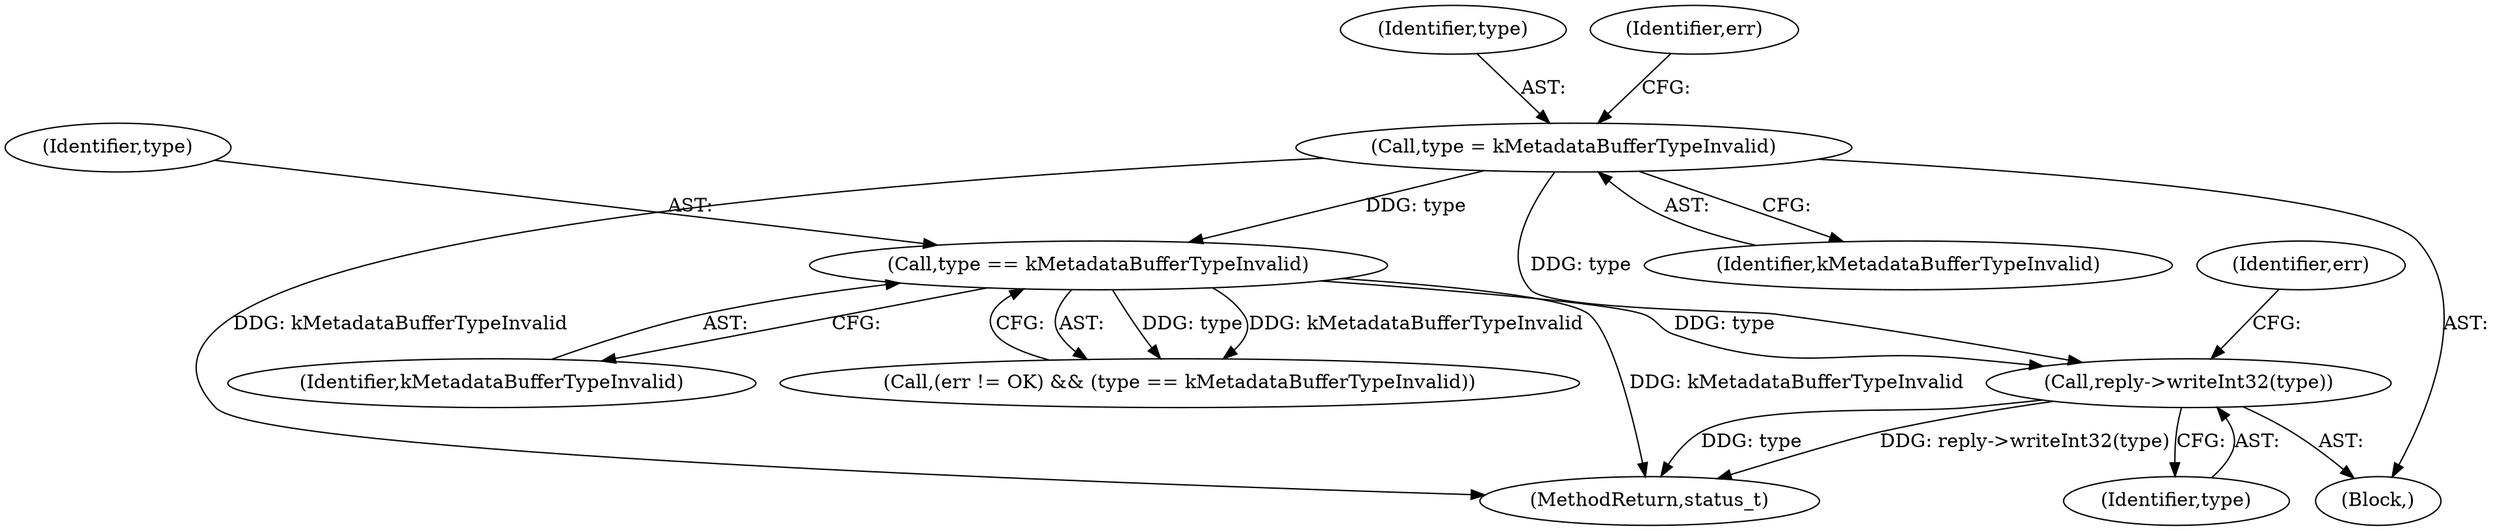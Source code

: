 digraph "0_Android_8d87321b704cb3f88e8cae668937d001fd63d5e3@API" {
"1000668" [label="(Call,reply->writeInt32(type))"];
"1000643" [label="(Call,type = kMetadataBufferTypeInvalid)"];
"1000661" [label="(Call,type == kMetadataBufferTypeInvalid)"];
"1000669" [label="(Identifier,type)"];
"1001207" [label="(MethodReturn,status_t)"];
"1000661" [label="(Call,type == kMetadataBufferTypeInvalid)"];
"1000644" [label="(Identifier,type)"];
"1000663" [label="(Identifier,kMetadataBufferTypeInvalid)"];
"1000662" [label="(Identifier,type)"];
"1000657" [label="(Call,(err != OK) && (type == kMetadataBufferTypeInvalid))"];
"1000668" [label="(Call,reply->writeInt32(type))"];
"1000671" [label="(Identifier,err)"];
"1000648" [label="(Identifier,err)"];
"1000645" [label="(Identifier,kMetadataBufferTypeInvalid)"];
"1000643" [label="(Call,type = kMetadataBufferTypeInvalid)"];
"1000626" [label="(Block,)"];
"1000668" -> "1000626"  [label="AST: "];
"1000668" -> "1000669"  [label="CFG: "];
"1000669" -> "1000668"  [label="AST: "];
"1000671" -> "1000668"  [label="CFG: "];
"1000668" -> "1001207"  [label="DDG: reply->writeInt32(type)"];
"1000668" -> "1001207"  [label="DDG: type"];
"1000643" -> "1000668"  [label="DDG: type"];
"1000661" -> "1000668"  [label="DDG: type"];
"1000643" -> "1000626"  [label="AST: "];
"1000643" -> "1000645"  [label="CFG: "];
"1000644" -> "1000643"  [label="AST: "];
"1000645" -> "1000643"  [label="AST: "];
"1000648" -> "1000643"  [label="CFG: "];
"1000643" -> "1001207"  [label="DDG: kMetadataBufferTypeInvalid"];
"1000643" -> "1000661"  [label="DDG: type"];
"1000661" -> "1000657"  [label="AST: "];
"1000661" -> "1000663"  [label="CFG: "];
"1000662" -> "1000661"  [label="AST: "];
"1000663" -> "1000661"  [label="AST: "];
"1000657" -> "1000661"  [label="CFG: "];
"1000661" -> "1001207"  [label="DDG: kMetadataBufferTypeInvalid"];
"1000661" -> "1000657"  [label="DDG: type"];
"1000661" -> "1000657"  [label="DDG: kMetadataBufferTypeInvalid"];
}
